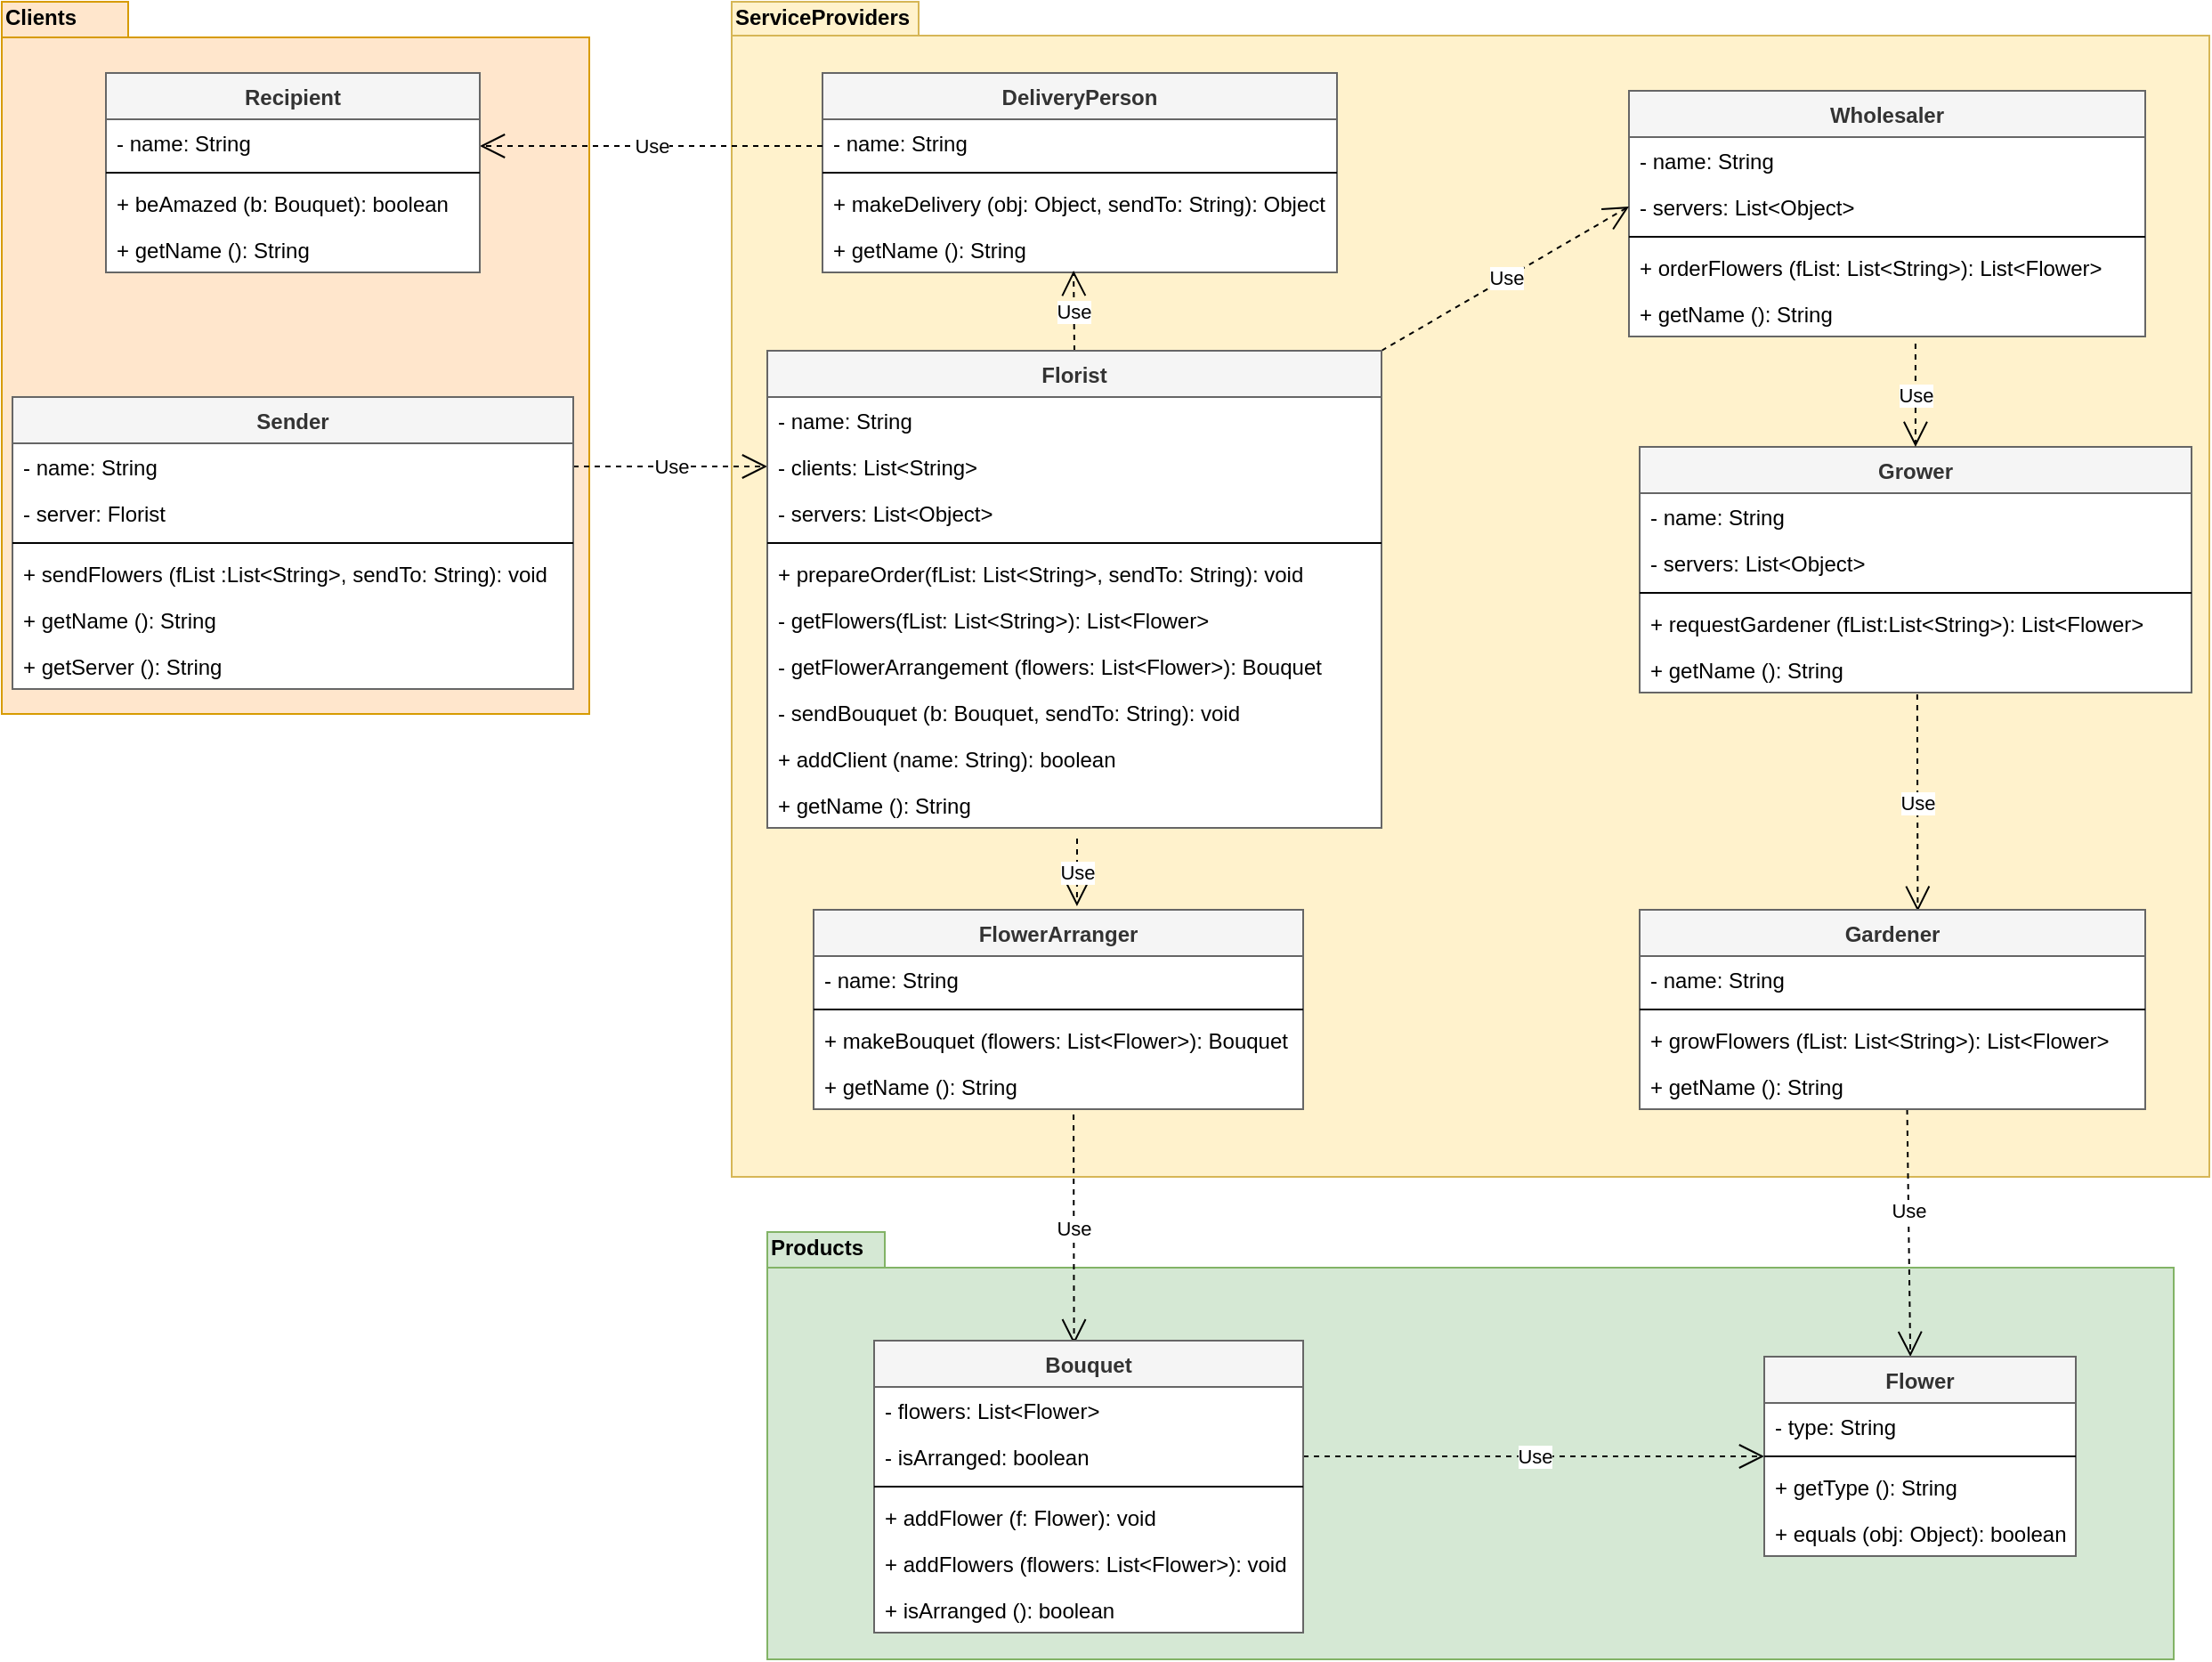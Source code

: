 <mxfile version="12.6.5" type="device"><diagram id="SXHgTwjR6Qb_Sqak4ypg" name="Page-1"><mxGraphModel dx="1422" dy="942" grid="1" gridSize="10" guides="1" tooltips="1" connect="1" arrows="1" fold="1" page="1" pageScale="1" pageWidth="850" pageHeight="1100" math="0" shadow="0"><root><mxCell id="0"/><mxCell id="1" parent="0"/><mxCell id="rFC8o15gJ9um0nptI-s5-7" value="ServiceProviders" style="shape=folder;fontStyle=1;spacingTop=-5;tabWidth=105;tabHeight=19;tabPosition=left;html=1;align=left;verticalAlign=top;fillColor=#fff2cc;strokeColor=#d6b656;" parent="1" vertex="1"><mxGeometry x="670" y="20" width="830" height="660" as="geometry"/></mxCell><mxCell id="rFC8o15gJ9um0nptI-s5-6" value="Clients" style="shape=folder;fontStyle=1;spacingTop=-5;tabWidth=71;tabHeight=20;tabPosition=left;html=1;align=left;verticalAlign=top;fillColor=#ffe6cc;strokeColor=#d79b00;" parent="1" vertex="1"><mxGeometry x="260" y="20" width="330" height="400" as="geometry"/></mxCell><mxCell id="xSAKRiqVFuh3xUyQQEfn-124" value="Wholesaler" style="swimlane;fontStyle=1;align=center;verticalAlign=top;childLayout=stackLayout;horizontal=1;startSize=26;horizontalStack=0;resizeParent=1;resizeParentMax=0;resizeLast=0;collapsible=1;marginBottom=0;swimlaneFillColor=#ffffff;fillColor=#f5f5f5;strokeColor=#666666;fontColor=#333333;" parent="1" vertex="1"><mxGeometry x="1174" y="70" width="290" height="138" as="geometry"/></mxCell><mxCell id="xSAKRiqVFuh3xUyQQEfn-125" value="- name: String" style="text;strokeColor=none;fillColor=none;align=left;verticalAlign=top;spacingLeft=4;spacingRight=4;overflow=hidden;rotatable=0;points=[[0,0.5],[1,0.5]];portConstraint=eastwest;" parent="xSAKRiqVFuh3xUyQQEfn-124" vertex="1"><mxGeometry y="26" width="290" height="26" as="geometry"/></mxCell><mxCell id="rFC8o15gJ9um0nptI-s5-2" value="- servers: List&lt;Object&gt;" style="text;strokeColor=none;fillColor=none;align=left;verticalAlign=top;spacingLeft=4;spacingRight=4;overflow=hidden;rotatable=0;points=[[0,0.5],[1,0.5]];portConstraint=eastwest;" parent="xSAKRiqVFuh3xUyQQEfn-124" vertex="1"><mxGeometry y="52" width="290" height="26" as="geometry"/></mxCell><mxCell id="xSAKRiqVFuh3xUyQQEfn-126" value="" style="line;strokeWidth=1;fillColor=none;align=left;verticalAlign=middle;spacingTop=-1;spacingLeft=3;spacingRight=3;rotatable=0;labelPosition=right;points=[];portConstraint=eastwest;" parent="xSAKRiqVFuh3xUyQQEfn-124" vertex="1"><mxGeometry y="78" width="290" height="8" as="geometry"/></mxCell><mxCell id="xSAKRiqVFuh3xUyQQEfn-127" value="+ orderFlowers (fList: List&lt;String&gt;): List&lt;Flower&gt;" style="text;strokeColor=none;fillColor=none;align=left;verticalAlign=top;spacingLeft=4;spacingRight=4;overflow=hidden;rotatable=0;points=[[0,0.5],[1,0.5]];portConstraint=eastwest;" parent="xSAKRiqVFuh3xUyQQEfn-124" vertex="1"><mxGeometry y="86" width="290" height="26" as="geometry"/></mxCell><mxCell id="23qoMXlAwmIs_BDSindr-9" value="+ getName (): String" style="text;strokeColor=none;fillColor=none;align=left;verticalAlign=top;spacingLeft=4;spacingRight=4;overflow=hidden;rotatable=0;points=[[0,0.5],[1,0.5]];portConstraint=eastwest;" vertex="1" parent="xSAKRiqVFuh3xUyQQEfn-124"><mxGeometry y="112" width="290" height="26" as="geometry"/></mxCell><mxCell id="xSAKRiqVFuh3xUyQQEfn-144" value="Grower" style="swimlane;fontStyle=1;align=center;verticalAlign=top;childLayout=stackLayout;horizontal=1;startSize=26;horizontalStack=0;resizeParent=1;resizeParentMax=0;resizeLast=0;collapsible=1;marginBottom=0;swimlaneFillColor=#ffffff;fillColor=#f5f5f5;strokeColor=#666666;fontColor=#333333;" parent="1" vertex="1"><mxGeometry x="1180" y="270" width="310" height="138" as="geometry"/></mxCell><mxCell id="xSAKRiqVFuh3xUyQQEfn-145" value="- name: String" style="text;strokeColor=none;fillColor=none;align=left;verticalAlign=top;spacingLeft=4;spacingRight=4;overflow=hidden;rotatable=0;points=[[0,0.5],[1,0.5]];portConstraint=eastwest;" parent="xSAKRiqVFuh3xUyQQEfn-144" vertex="1"><mxGeometry y="26" width="310" height="26" as="geometry"/></mxCell><mxCell id="xSAKRiqVFuh3xUyQQEfn-150" value="- servers: List&lt;Object&gt;" style="text;strokeColor=none;fillColor=none;align=left;verticalAlign=top;spacingLeft=4;spacingRight=4;overflow=hidden;rotatable=0;points=[[0,0.5],[1,0.5]];portConstraint=eastwest;" parent="xSAKRiqVFuh3xUyQQEfn-144" vertex="1"><mxGeometry y="52" width="310" height="26" as="geometry"/></mxCell><mxCell id="xSAKRiqVFuh3xUyQQEfn-146" value="" style="line;strokeWidth=1;fillColor=none;align=left;verticalAlign=middle;spacingTop=-1;spacingLeft=3;spacingRight=3;rotatable=0;labelPosition=right;points=[];portConstraint=eastwest;" parent="xSAKRiqVFuh3xUyQQEfn-144" vertex="1"><mxGeometry y="78" width="310" height="8" as="geometry"/></mxCell><mxCell id="xSAKRiqVFuh3xUyQQEfn-147" value="+ requestGardener (fList:List&lt;String&gt;): List&lt;Flower&gt;" style="text;align=left;verticalAlign=top;spacingLeft=4;spacingRight=4;overflow=hidden;rotatable=0;points=[[0,0.5],[1,0.5]];portConstraint=eastwest;" parent="xSAKRiqVFuh3xUyQQEfn-144" vertex="1"><mxGeometry y="86" width="310" height="26" as="geometry"/></mxCell><mxCell id="23qoMXlAwmIs_BDSindr-8" value="+ getName (): String" style="text;align=left;verticalAlign=top;spacingLeft=4;spacingRight=4;overflow=hidden;rotatable=0;points=[[0,0.5],[1,0.5]];portConstraint=eastwest;" vertex="1" parent="xSAKRiqVFuh3xUyQQEfn-144"><mxGeometry y="112" width="310" height="26" as="geometry"/></mxCell><mxCell id="xSAKRiqVFuh3xUyQQEfn-136" value="DeliveryPerson" style="swimlane;fontStyle=1;align=center;verticalAlign=top;childLayout=stackLayout;horizontal=1;startSize=26;horizontalStack=0;resizeParent=1;resizeParentMax=0;resizeLast=0;collapsible=1;marginBottom=0;swimlaneFillColor=#ffffff;fillColor=#f5f5f5;strokeColor=#666666;fontColor=#333333;" parent="1" vertex="1"><mxGeometry x="721" y="60" width="289" height="112" as="geometry"/></mxCell><mxCell id="xSAKRiqVFuh3xUyQQEfn-137" value="- name: String" style="text;strokeColor=none;fillColor=none;align=left;verticalAlign=top;spacingLeft=4;spacingRight=4;overflow=hidden;rotatable=0;points=[[0,0.5],[1,0.5]];portConstraint=eastwest;" parent="xSAKRiqVFuh3xUyQQEfn-136" vertex="1"><mxGeometry y="26" width="289" height="26" as="geometry"/></mxCell><mxCell id="xSAKRiqVFuh3xUyQQEfn-138" value="" style="line;strokeWidth=1;fillColor=none;align=left;verticalAlign=middle;spacingTop=-1;spacingLeft=3;spacingRight=3;rotatable=0;labelPosition=right;points=[];portConstraint=eastwest;" parent="xSAKRiqVFuh3xUyQQEfn-136" vertex="1"><mxGeometry y="52" width="289" height="8" as="geometry"/></mxCell><mxCell id="xSAKRiqVFuh3xUyQQEfn-139" value="+ makeDelivery (obj: Object, sendTo: String): Object" style="text;strokeColor=none;fillColor=none;align=left;verticalAlign=top;spacingLeft=4;spacingRight=4;overflow=hidden;rotatable=0;points=[[0,0.5],[1,0.5]];portConstraint=eastwest;" parent="xSAKRiqVFuh3xUyQQEfn-136" vertex="1"><mxGeometry y="60" width="289" height="26" as="geometry"/></mxCell><mxCell id="23qoMXlAwmIs_BDSindr-3" value="+ getName (): String" style="text;strokeColor=none;fillColor=none;align=left;verticalAlign=top;spacingLeft=4;spacingRight=4;overflow=hidden;rotatable=0;points=[[0,0.5],[1,0.5]];portConstraint=eastwest;" vertex="1" parent="xSAKRiqVFuh3xUyQQEfn-136"><mxGeometry y="86" width="289" height="26" as="geometry"/></mxCell><mxCell id="rFC8o15gJ9um0nptI-s5-3" value="Products" style="shape=folder;fontStyle=1;spacingTop=-5;tabWidth=66;tabHeight=20;tabPosition=left;html=1;align=left;verticalAlign=top;fillColor=#d5e8d4;strokeColor=#82b366;" parent="1" vertex="1"><mxGeometry x="690" y="711" width="790" height="240" as="geometry"/></mxCell><mxCell id="xSAKRiqVFuh3xUyQQEfn-151" value="Use" style="endArrow=open;endSize=12;dashed=1;html=1;exitX=0.555;exitY=1.154;exitDx=0;exitDy=0;exitPerimeter=0;" parent="1" source="23qoMXlAwmIs_BDSindr-9" target="xSAKRiqVFuh3xUyQQEfn-144" edge="1"><mxGeometry width="160" relative="1" as="geometry"><mxPoint x="560" y="510" as="sourcePoint"/><mxPoint x="720" y="510" as="targetPoint"/></mxGeometry></mxCell><mxCell id="xSAKRiqVFuh3xUyQQEfn-152" value="Use" style="endArrow=open;endSize=12;dashed=1;html=1;entryX=0.55;entryY=0.008;entryDx=0;entryDy=0;entryPerimeter=0;exitX=0.503;exitY=1.038;exitDx=0;exitDy=0;exitPerimeter=0;" parent="1" source="23qoMXlAwmIs_BDSindr-8" target="xSAKRiqVFuh3xUyQQEfn-140" edge="1"><mxGeometry width="160" relative="1" as="geometry"><mxPoint x="940" y="580" as="sourcePoint"/><mxPoint x="1100" y="580" as="targetPoint"/></mxGeometry></mxCell><mxCell id="xSAKRiqVFuh3xUyQQEfn-153" value="Use" style="endArrow=open;endSize=12;dashed=1;html=1;exitX=1;exitY=0;exitDx=0;exitDy=0;entryX=0;entryY=0.5;entryDx=0;entryDy=0;" parent="1" source="xSAKRiqVFuh3xUyQQEfn-128" target="rFC8o15gJ9um0nptI-s5-2" edge="1"><mxGeometry width="160" relative="1" as="geometry"><mxPoint x="560" y="510" as="sourcePoint"/><mxPoint x="720" y="510" as="targetPoint"/></mxGeometry></mxCell><mxCell id="xSAKRiqVFuh3xUyQQEfn-154" value="Use" style="endArrow=open;endSize=12;dashed=1;html=1;entryX=0.538;entryY=-0.018;entryDx=0;entryDy=0;entryPerimeter=0;" parent="1" target="xSAKRiqVFuh3xUyQQEfn-106" edge="1"><mxGeometry width="160" relative="1" as="geometry"><mxPoint x="864" y="490" as="sourcePoint"/><mxPoint x="720" y="510" as="targetPoint"/></mxGeometry></mxCell><mxCell id="xSAKRiqVFuh3xUyQQEfn-155" value="Use" style="endArrow=open;endSize=12;dashed=1;html=1;exitX=0.5;exitY=0;exitDx=0;exitDy=0;entryX=0.488;entryY=0.962;entryDx=0;entryDy=0;entryPerimeter=0;" parent="1" source="xSAKRiqVFuh3xUyQQEfn-128" target="23qoMXlAwmIs_BDSindr-3" edge="1"><mxGeometry width="160" relative="1" as="geometry"><mxPoint x="560" y="510" as="sourcePoint"/><mxPoint x="866" y="173" as="targetPoint"/></mxGeometry></mxCell><mxCell id="xSAKRiqVFuh3xUyQQEfn-156" value="Use" style="endArrow=open;endSize=12;dashed=1;html=1;exitX=0.531;exitY=1.115;exitDx=0;exitDy=0;exitPerimeter=0;entryX=0.466;entryY=0.013;entryDx=0;entryDy=0;entryPerimeter=0;" parent="1" source="23qoMXlAwmIs_BDSindr-6" target="xSAKRiqVFuh3xUyQQEfn-26" edge="1"><mxGeometry width="160" relative="1" as="geometry"><mxPoint x="690" y="510" as="sourcePoint"/><mxPoint x="710" y="680" as="targetPoint"/></mxGeometry></mxCell><mxCell id="xSAKRiqVFuh3xUyQQEfn-157" value="Use" style="endArrow=open;endSize=12;dashed=1;html=1;entryX=0.469;entryY=0;entryDx=0;entryDy=0;exitX=0.528;exitY=1.077;exitDx=0;exitDy=0;exitPerimeter=0;entryPerimeter=0;" parent="1" source="xSAKRiqVFuh3xUyQQEfn-143" target="xSAKRiqVFuh3xUyQQEfn-36" edge="1"><mxGeometry width="160" relative="1" as="geometry"><mxPoint x="690" y="690" as="sourcePoint"/><mxPoint x="850" y="690" as="targetPoint"/></mxGeometry></mxCell><mxCell id="xSAKRiqVFuh3xUyQQEfn-166" value="Use" style="endArrow=open;endSize=12;dashed=1;html=1;entryX=0;entryY=0.5;entryDx=0;entryDy=0;exitX=1;exitY=0.5;exitDx=0;exitDy=0;" parent="1" source="xSAKRiqVFuh3xUyQQEfn-159" target="xSAKRiqVFuh3xUyQQEfn-148" edge="1"><mxGeometry width="160" relative="1" as="geometry"><mxPoint x="430" y="318.5" as="sourcePoint"/><mxPoint x="590" y="318.5" as="targetPoint"/></mxGeometry></mxCell><mxCell id="xSAKRiqVFuh3xUyQQEfn-167" value="Use" style="endArrow=open;endSize=12;dashed=1;html=1;entryX=1;entryY=0.5;entryDx=0;entryDy=0;exitX=0;exitY=0.5;exitDx=0;exitDy=0;" parent="1" edge="1"><mxGeometry width="160" relative="1" as="geometry"><mxPoint x="721" y="101" as="sourcePoint"/><mxPoint x="528.5" y="101" as="targetPoint"/></mxGeometry></mxCell><mxCell id="rFC8o15gJ9um0nptI-s5-5" value="Use" style="endArrow=open;endSize=12;dashed=1;html=1;exitX=1;exitY=0.5;exitDx=0;exitDy=0;" parent="1" source="xSAKRiqVFuh3xUyQQEfn-35" target="xSAKRiqVFuh3xUyQQEfn-36" edge="1"><mxGeometry width="160" relative="1" as="geometry"><mxPoint x="800" y="890" as="sourcePoint"/><mxPoint x="960" y="890" as="targetPoint"/></mxGeometry></mxCell><mxCell id="xSAKRiqVFuh3xUyQQEfn-162" value="Recipient" style="swimlane;fontStyle=1;align=center;verticalAlign=top;childLayout=stackLayout;horizontal=1;startSize=26;horizontalStack=0;resizeParent=1;resizeParentMax=0;resizeLast=0;collapsible=1;marginBottom=0;swimlaneFillColor=#ffffff;fillColor=#f5f5f5;strokeColor=#666666;fontColor=#333333;" parent="1" vertex="1"><mxGeometry x="318.5" y="60" width="210" height="112" as="geometry"/></mxCell><mxCell id="xSAKRiqVFuh3xUyQQEfn-163" value="- name: String" style="text;strokeColor=none;fillColor=none;align=left;verticalAlign=top;spacingLeft=4;spacingRight=4;overflow=hidden;rotatable=0;points=[[0,0.5],[1,0.5]];portConstraint=eastwest;" parent="xSAKRiqVFuh3xUyQQEfn-162" vertex="1"><mxGeometry y="26" width="210" height="26" as="geometry"/></mxCell><mxCell id="xSAKRiqVFuh3xUyQQEfn-164" value="" style="line;strokeWidth=1;fillColor=none;align=left;verticalAlign=middle;spacingTop=-1;spacingLeft=3;spacingRight=3;rotatable=0;labelPosition=right;points=[];portConstraint=eastwest;" parent="xSAKRiqVFuh3xUyQQEfn-162" vertex="1"><mxGeometry y="52" width="210" height="8" as="geometry"/></mxCell><mxCell id="xSAKRiqVFuh3xUyQQEfn-165" value="+ beAmazed (b: Bouquet): boolean" style="text;strokeColor=none;fillColor=none;align=left;verticalAlign=top;spacingLeft=4;spacingRight=4;overflow=hidden;rotatable=0;points=[[0,0.5],[1,0.5]];portConstraint=eastwest;" parent="xSAKRiqVFuh3xUyQQEfn-162" vertex="1"><mxGeometry y="60" width="210" height="26" as="geometry"/></mxCell><mxCell id="23qoMXlAwmIs_BDSindr-1" value="+ getName (): String" style="text;strokeColor=none;fillColor=none;align=left;verticalAlign=top;spacingLeft=4;spacingRight=4;overflow=hidden;rotatable=0;points=[[0,0.5],[1,0.5]];portConstraint=eastwest;" vertex="1" parent="xSAKRiqVFuh3xUyQQEfn-162"><mxGeometry y="86" width="210" height="26" as="geometry"/></mxCell><mxCell id="xSAKRiqVFuh3xUyQQEfn-128" value="Florist" style="swimlane;fontStyle=1;align=center;verticalAlign=top;childLayout=stackLayout;horizontal=1;startSize=26;horizontalStack=0;resizeParent=1;resizeParentMax=0;resizeLast=0;collapsible=1;marginBottom=0;swimlaneFillColor=#ffffff;fillColor=#f5f5f5;strokeColor=#666666;fontColor=#333333;" parent="1" vertex="1"><mxGeometry x="690" y="216" width="345" height="268" as="geometry"/></mxCell><mxCell id="xSAKRiqVFuh3xUyQQEfn-129" value="- name: String" style="text;strokeColor=none;fillColor=none;align=left;verticalAlign=top;spacingLeft=4;spacingRight=4;overflow=hidden;rotatable=0;points=[[0,0.5],[1,0.5]];portConstraint=eastwest;" parent="xSAKRiqVFuh3xUyQQEfn-128" vertex="1"><mxGeometry y="26" width="345" height="26" as="geometry"/></mxCell><mxCell id="xSAKRiqVFuh3xUyQQEfn-148" value="- clients: List&lt;String&gt;" style="text;strokeColor=none;fillColor=none;align=left;verticalAlign=top;spacingLeft=4;spacingRight=4;overflow=hidden;rotatable=0;points=[[0,0.5],[1,0.5]];portConstraint=eastwest;" parent="xSAKRiqVFuh3xUyQQEfn-128" vertex="1"><mxGeometry y="52" width="345" height="26" as="geometry"/></mxCell><mxCell id="xSAKRiqVFuh3xUyQQEfn-149" value="- servers: List&lt;Object&gt;" style="text;strokeColor=none;fillColor=none;align=left;verticalAlign=top;spacingLeft=4;spacingRight=4;overflow=hidden;rotatable=0;points=[[0,0.5],[1,0.5]];portConstraint=eastwest;" parent="xSAKRiqVFuh3xUyQQEfn-128" vertex="1"><mxGeometry y="78" width="345" height="26" as="geometry"/></mxCell><mxCell id="xSAKRiqVFuh3xUyQQEfn-130" value="" style="line;strokeWidth=1;fillColor=none;align=left;verticalAlign=middle;spacingTop=-1;spacingLeft=3;spacingRight=3;rotatable=0;labelPosition=right;points=[];portConstraint=eastwest;" parent="xSAKRiqVFuh3xUyQQEfn-128" vertex="1"><mxGeometry y="104" width="345" height="8" as="geometry"/></mxCell><mxCell id="xSAKRiqVFuh3xUyQQEfn-131" value="+ prepareOrder(fList: List&lt;String&gt;, sendTo: String): void" style="text;strokeColor=none;fillColor=none;align=left;verticalAlign=top;spacingLeft=4;spacingRight=4;overflow=hidden;rotatable=0;points=[[0,0.5],[1,0.5]];portConstraint=eastwest;" parent="xSAKRiqVFuh3xUyQQEfn-128" vertex="1"><mxGeometry y="112" width="345" height="26" as="geometry"/></mxCell><mxCell id="rFC8o15gJ9um0nptI-s5-15" value="- getFlowers(fList: List&lt;String&gt;): List&lt;Flower&gt;" style="text;strokeColor=none;fillColor=none;align=left;verticalAlign=top;spacingLeft=4;spacingRight=4;overflow=hidden;rotatable=0;points=[[0,0.5],[1,0.5]];portConstraint=eastwest;" parent="xSAKRiqVFuh3xUyQQEfn-128" vertex="1"><mxGeometry y="138" width="345" height="26" as="geometry"/></mxCell><mxCell id="xSAKRiqVFuh3xUyQQEfn-169" value="- getFlowerArrangement (flowers: List&lt;Flower&gt;): Bouquet" style="text;strokeColor=none;fillColor=none;align=left;verticalAlign=top;spacingLeft=4;spacingRight=4;overflow=hidden;rotatable=0;points=[[0,0.5],[1,0.5]];portConstraint=eastwest;" parent="xSAKRiqVFuh3xUyQQEfn-128" vertex="1"><mxGeometry y="164" width="345" height="26" as="geometry"/></mxCell><mxCell id="xSAKRiqVFuh3xUyQQEfn-170" value="- sendBouquet (b: Bouquet, sendTo: String): void" style="text;strokeColor=none;fillColor=none;align=left;verticalAlign=top;spacingLeft=4;spacingRight=4;overflow=hidden;rotatable=0;points=[[0,0.5],[1,0.5]];portConstraint=eastwest;" parent="xSAKRiqVFuh3xUyQQEfn-128" vertex="1"><mxGeometry y="190" width="345" height="26" as="geometry"/></mxCell><mxCell id="rFC8o15gJ9um0nptI-s5-14" value="+ addClient (name: String): boolean" style="text;strokeColor=none;fillColor=none;align=left;verticalAlign=top;spacingLeft=4;spacingRight=4;overflow=hidden;rotatable=0;points=[[0,0.5],[1,0.5]];portConstraint=eastwest;" parent="xSAKRiqVFuh3xUyQQEfn-128" vertex="1"><mxGeometry y="216" width="345" height="26" as="geometry"/></mxCell><mxCell id="23qoMXlAwmIs_BDSindr-5" value="+ getName (): String" style="text;strokeColor=none;fillColor=none;align=left;verticalAlign=top;spacingLeft=4;spacingRight=4;overflow=hidden;rotatable=0;points=[[0,0.5],[1,0.5]];portConstraint=eastwest;" vertex="1" parent="xSAKRiqVFuh3xUyQQEfn-128"><mxGeometry y="242" width="345" height="26" as="geometry"/></mxCell><mxCell id="xSAKRiqVFuh3xUyQQEfn-158" value="Sender" style="swimlane;fontStyle=1;align=center;verticalAlign=top;childLayout=stackLayout;horizontal=1;startSize=26;horizontalStack=0;resizeParent=1;resizeParentMax=0;resizeLast=0;collapsible=1;marginBottom=0;swimlaneFillColor=#ffffff;fillColor=#f5f5f5;strokeColor=#666666;fontColor=#333333;" parent="1" vertex="1"><mxGeometry x="266" y="242" width="315" height="164" as="geometry"/></mxCell><mxCell id="xSAKRiqVFuh3xUyQQEfn-159" value="- name: String" style="text;strokeColor=none;fillColor=none;align=left;verticalAlign=top;spacingLeft=4;spacingRight=4;overflow=hidden;rotatable=0;points=[[0,0.5],[1,0.5]];portConstraint=eastwest;" parent="xSAKRiqVFuh3xUyQQEfn-158" vertex="1"><mxGeometry y="26" width="315" height="26" as="geometry"/></mxCell><mxCell id="rFC8o15gJ9um0nptI-s5-13" value="- server: Florist" style="text;strokeColor=none;fillColor=none;align=left;verticalAlign=top;spacingLeft=4;spacingRight=4;overflow=hidden;rotatable=0;points=[[0,0.5],[1,0.5]];portConstraint=eastwest;" parent="xSAKRiqVFuh3xUyQQEfn-158" vertex="1"><mxGeometry y="52" width="315" height="26" as="geometry"/></mxCell><mxCell id="xSAKRiqVFuh3xUyQQEfn-160" value="" style="line;strokeWidth=1;fillColor=none;align=left;verticalAlign=middle;spacingTop=-1;spacingLeft=3;spacingRight=3;rotatable=0;labelPosition=right;points=[];portConstraint=eastwest;" parent="xSAKRiqVFuh3xUyQQEfn-158" vertex="1"><mxGeometry y="78" width="315" height="8" as="geometry"/></mxCell><mxCell id="xSAKRiqVFuh3xUyQQEfn-161" value="+ sendFlowers (fList :List&lt;String&gt;, sendTo: String): void" style="text;strokeColor=none;fillColor=none;align=left;verticalAlign=top;spacingLeft=4;spacingRight=4;overflow=hidden;rotatable=0;points=[[0,0.5],[1,0.5]];portConstraint=eastwest;" parent="xSAKRiqVFuh3xUyQQEfn-158" vertex="1"><mxGeometry y="86" width="315" height="26" as="geometry"/></mxCell><mxCell id="23qoMXlAwmIs_BDSindr-2" value="+ getName (): String" style="text;strokeColor=none;fillColor=none;align=left;verticalAlign=top;spacingLeft=4;spacingRight=4;overflow=hidden;rotatable=0;points=[[0,0.5],[1,0.5]];portConstraint=eastwest;" vertex="1" parent="xSAKRiqVFuh3xUyQQEfn-158"><mxGeometry y="112" width="315" height="26" as="geometry"/></mxCell><mxCell id="23qoMXlAwmIs_BDSindr-10" value="+ getServer (): String" style="text;strokeColor=none;fillColor=none;align=left;verticalAlign=top;spacingLeft=4;spacingRight=4;overflow=hidden;rotatable=0;points=[[0,0.5],[1,0.5]];portConstraint=eastwest;" vertex="1" parent="xSAKRiqVFuh3xUyQQEfn-158"><mxGeometry y="138" width="315" height="26" as="geometry"/></mxCell><mxCell id="xSAKRiqVFuh3xUyQQEfn-26" value="Bouquet" style="swimlane;fontStyle=1;align=center;verticalAlign=top;childLayout=stackLayout;horizontal=1;startSize=26;horizontalStack=0;resizeParent=1;resizeParentMax=0;resizeLast=0;collapsible=1;marginBottom=0;swimlaneFillColor=#ffffff;fillColor=#f5f5f5;strokeColor=#666666;fontColor=#333333;" parent="1" vertex="1"><mxGeometry x="750" y="772" width="241" height="164" as="geometry"/></mxCell><mxCell id="xSAKRiqVFuh3xUyQQEfn-27" value="- flowers: List&lt;Flower&gt;" style="text;strokeColor=none;fillColor=none;align=left;verticalAlign=top;spacingLeft=4;spacingRight=4;overflow=hidden;rotatable=0;points=[[0,0.5],[1,0.5]];portConstraint=eastwest;" parent="xSAKRiqVFuh3xUyQQEfn-26" vertex="1"><mxGeometry y="26" width="241" height="26" as="geometry"/></mxCell><mxCell id="xSAKRiqVFuh3xUyQQEfn-35" value="- isArranged: boolean" style="text;strokeColor=none;fillColor=none;align=left;verticalAlign=top;spacingLeft=4;spacingRight=4;overflow=hidden;rotatable=0;points=[[0,0.5],[1,0.5]];portConstraint=eastwest;" parent="xSAKRiqVFuh3xUyQQEfn-26" vertex="1"><mxGeometry y="52" width="241" height="26" as="geometry"/></mxCell><mxCell id="xSAKRiqVFuh3xUyQQEfn-28" value="" style="line;strokeWidth=1;fillColor=none;align=left;verticalAlign=middle;spacingTop=-1;spacingLeft=3;spacingRight=3;rotatable=0;labelPosition=right;points=[];portConstraint=eastwest;" parent="xSAKRiqVFuh3xUyQQEfn-26" vertex="1"><mxGeometry y="78" width="241" height="8" as="geometry"/></mxCell><mxCell id="xSAKRiqVFuh3xUyQQEfn-29" value="+ addFlower (f: Flower): void" style="text;strokeColor=none;fillColor=none;align=left;verticalAlign=top;spacingLeft=4;spacingRight=4;overflow=hidden;rotatable=0;points=[[0,0.5],[1,0.5]];portConstraint=eastwest;" parent="xSAKRiqVFuh3xUyQQEfn-26" vertex="1"><mxGeometry y="86" width="241" height="26" as="geometry"/></mxCell><mxCell id="xSAKRiqVFuh3xUyQQEfn-51" value="+ addFlowers (flowers: List&lt;Flower&gt;): void" style="text;strokeColor=none;fillColor=none;align=left;verticalAlign=top;spacingLeft=4;spacingRight=4;overflow=hidden;rotatable=0;points=[[0,0.5],[1,0.5]];portConstraint=eastwest;" parent="xSAKRiqVFuh3xUyQQEfn-26" vertex="1"><mxGeometry y="112" width="241" height="26" as="geometry"/></mxCell><mxCell id="23qoMXlAwmIs_BDSindr-11" value="+ isArranged (): boolean" style="text;strokeColor=none;fillColor=none;align=left;verticalAlign=top;spacingLeft=4;spacingRight=4;overflow=hidden;rotatable=0;points=[[0,0.5],[1,0.5]];portConstraint=eastwest;" vertex="1" parent="xSAKRiqVFuh3xUyQQEfn-26"><mxGeometry y="138" width="241" height="26" as="geometry"/></mxCell><mxCell id="xSAKRiqVFuh3xUyQQEfn-140" value="Gardener" style="swimlane;fontStyle=1;align=center;verticalAlign=top;childLayout=stackLayout;horizontal=1;startSize=26;horizontalStack=0;resizeParent=1;resizeParentMax=0;resizeLast=0;collapsible=1;marginBottom=0;fillColor=#f5f5f5;strokeColor=#666666;fontColor=#333333;swimlaneFillColor=#ffffff;" parent="1" vertex="1"><mxGeometry x="1180" y="530" width="284" height="112" as="geometry"/></mxCell><mxCell id="xSAKRiqVFuh3xUyQQEfn-141" value="- name: String" style="text;align=left;verticalAlign=top;spacingLeft=4;spacingRight=4;overflow=hidden;rotatable=0;points=[[0,0.5],[1,0.5]];portConstraint=eastwest;" parent="xSAKRiqVFuh3xUyQQEfn-140" vertex="1"><mxGeometry y="26" width="284" height="26" as="geometry"/></mxCell><mxCell id="xSAKRiqVFuh3xUyQQEfn-142" value="" style="line;strokeWidth=1;fillColor=none;align=left;verticalAlign=middle;spacingTop=-1;spacingLeft=3;spacingRight=3;rotatable=0;labelPosition=right;points=[];portConstraint=eastwest;" parent="xSAKRiqVFuh3xUyQQEfn-140" vertex="1"><mxGeometry y="52" width="284" height="8" as="geometry"/></mxCell><mxCell id="xSAKRiqVFuh3xUyQQEfn-143" value="+ growFlowers (fList: List&lt;String&gt;): List&lt;Flower&gt;" style="text;strokeColor=none;fillColor=none;align=left;verticalAlign=top;spacingLeft=4;spacingRight=4;overflow=hidden;rotatable=0;points=[[0,0.5],[1,0.5]];portConstraint=eastwest;labelBorderColor=none;" parent="xSAKRiqVFuh3xUyQQEfn-140" vertex="1"><mxGeometry y="60" width="284" height="26" as="geometry"/></mxCell><mxCell id="23qoMXlAwmIs_BDSindr-7" value="+ getName (): String" style="text;strokeColor=none;fillColor=none;align=left;verticalAlign=top;spacingLeft=4;spacingRight=4;overflow=hidden;rotatable=0;points=[[0,0.5],[1,0.5]];portConstraint=eastwest;labelBorderColor=none;" vertex="1" parent="xSAKRiqVFuh3xUyQQEfn-140"><mxGeometry y="86" width="284" height="26" as="geometry"/></mxCell><mxCell id="xSAKRiqVFuh3xUyQQEfn-106" value="FlowerArranger" style="swimlane;fontStyle=1;align=center;verticalAlign=top;childLayout=stackLayout;horizontal=1;startSize=26;horizontalStack=0;resizeParent=1;resizeParentMax=0;resizeLast=0;collapsible=1;marginBottom=0;swimlaneFillColor=#ffffff;fillColor=#f5f5f5;strokeColor=#666666;fontColor=#333333;" parent="1" vertex="1"><mxGeometry x="716" y="530" width="275" height="112" as="geometry"/></mxCell><mxCell id="xSAKRiqVFuh3xUyQQEfn-107" value="- name: String" style="text;strokeColor=none;fillColor=none;align=left;verticalAlign=top;spacingLeft=4;spacingRight=4;overflow=hidden;rotatable=0;points=[[0,0.5],[1,0.5]];portConstraint=eastwest;" parent="xSAKRiqVFuh3xUyQQEfn-106" vertex="1"><mxGeometry y="26" width="275" height="26" as="geometry"/></mxCell><mxCell id="xSAKRiqVFuh3xUyQQEfn-108" value="" style="line;strokeWidth=1;fillColor=none;align=left;verticalAlign=middle;spacingTop=-1;spacingLeft=3;spacingRight=3;rotatable=0;labelPosition=right;points=[];portConstraint=eastwest;" parent="xSAKRiqVFuh3xUyQQEfn-106" vertex="1"><mxGeometry y="52" width="275" height="8" as="geometry"/></mxCell><mxCell id="xSAKRiqVFuh3xUyQQEfn-109" value="+ makeBouquet (flowers: List&lt;Flower&gt;): Bouquet" style="text;strokeColor=none;fillColor=none;align=left;verticalAlign=top;spacingLeft=4;spacingRight=4;overflow=hidden;rotatable=0;points=[[0,0.5],[1,0.5]];portConstraint=eastwest;" parent="xSAKRiqVFuh3xUyQQEfn-106" vertex="1"><mxGeometry y="60" width="275" height="26" as="geometry"/></mxCell><mxCell id="23qoMXlAwmIs_BDSindr-6" value="+ getName (): String" style="text;strokeColor=none;fillColor=none;align=left;verticalAlign=top;spacingLeft=4;spacingRight=4;overflow=hidden;rotatable=0;points=[[0,0.5],[1,0.5]];portConstraint=eastwest;" vertex="1" parent="xSAKRiqVFuh3xUyQQEfn-106"><mxGeometry y="86" width="275" height="26" as="geometry"/></mxCell><mxCell id="xSAKRiqVFuh3xUyQQEfn-36" value="Flower" style="swimlane;fontStyle=1;align=center;verticalAlign=top;childLayout=stackLayout;horizontal=1;startSize=26;horizontalStack=0;resizeParent=1;resizeParentMax=0;resizeLast=0;collapsible=1;marginBottom=0;swimlaneFillColor=#ffffff;fillColor=#f5f5f5;strokeColor=#666666;fontColor=#333333;" parent="1" vertex="1"><mxGeometry x="1250" y="781" width="175" height="112" as="geometry"/></mxCell><mxCell id="xSAKRiqVFuh3xUyQQEfn-37" value="- type: String" style="text;strokeColor=none;fillColor=none;align=left;verticalAlign=top;spacingLeft=4;spacingRight=4;overflow=hidden;rotatable=0;points=[[0,0.5],[1,0.5]];portConstraint=eastwest;" parent="xSAKRiqVFuh3xUyQQEfn-36" vertex="1"><mxGeometry y="26" width="175" height="26" as="geometry"/></mxCell><mxCell id="23qoMXlAwmIs_BDSindr-13" value="" style="line;strokeWidth=1;fillColor=none;align=left;verticalAlign=middle;spacingTop=-1;spacingLeft=3;spacingRight=3;rotatable=0;labelPosition=right;points=[];portConstraint=eastwest;" vertex="1" parent="xSAKRiqVFuh3xUyQQEfn-36"><mxGeometry y="52" width="175" height="8" as="geometry"/></mxCell><mxCell id="23qoMXlAwmIs_BDSindr-12" value="+ getType (): String" style="text;strokeColor=none;fillColor=none;align=left;verticalAlign=top;spacingLeft=4;spacingRight=4;overflow=hidden;rotatable=0;points=[[0,0.5],[1,0.5]];portConstraint=eastwest;" vertex="1" parent="xSAKRiqVFuh3xUyQQEfn-36"><mxGeometry y="60" width="175" height="26" as="geometry"/></mxCell><mxCell id="23qoMXlAwmIs_BDSindr-14" value="+ equals (obj: Object): boolean" style="text;strokeColor=none;fillColor=none;align=left;verticalAlign=top;spacingLeft=4;spacingRight=4;overflow=hidden;rotatable=0;points=[[0,0.5],[1,0.5]];portConstraint=eastwest;" vertex="1" parent="xSAKRiqVFuh3xUyQQEfn-36"><mxGeometry y="86" width="175" height="26" as="geometry"/></mxCell></root></mxGraphModel></diagram></mxfile>